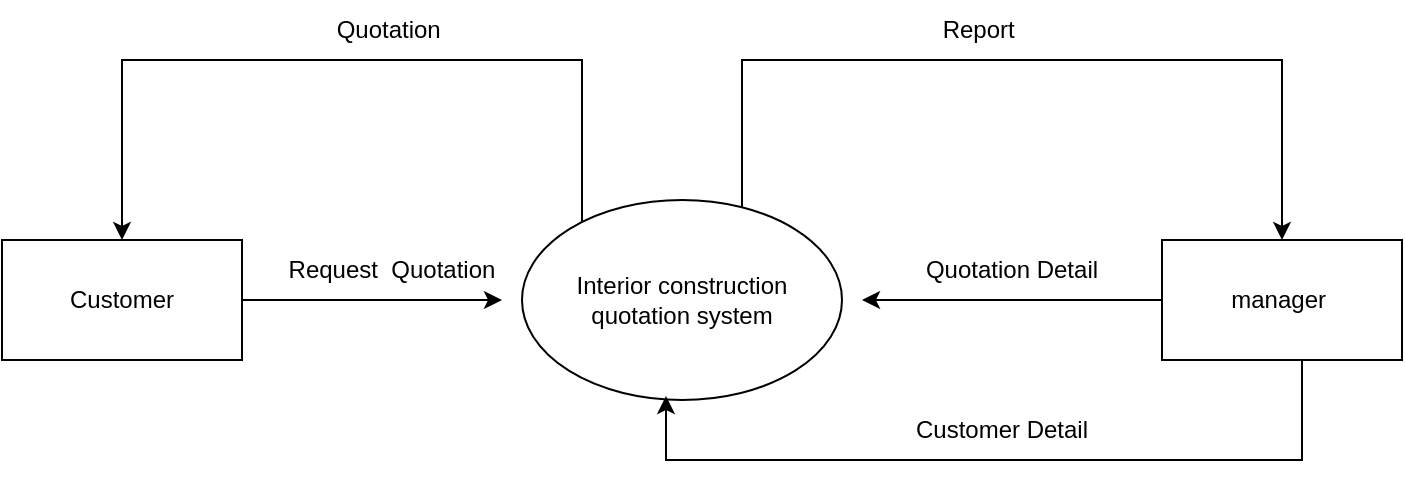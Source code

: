 <mxfile version="23.0.0" type="device">
  <diagram name="Page-1" id="Jal65PFalrPGV19ZeebX">
    <mxGraphModel dx="1290" dy="522" grid="1" gridSize="10" guides="1" tooltips="1" connect="1" arrows="1" fold="1" page="1" pageScale="1" pageWidth="827" pageHeight="1169" math="0" shadow="0">
      <root>
        <mxCell id="0" />
        <mxCell id="1" parent="0" />
        <mxCell id="eZHwIsCuT6wZb1w5amGO-12" style="edgeStyle=orthogonalEdgeStyle;rounded=0;orthogonalLoop=1;jettySize=auto;html=1;entryX=0.5;entryY=0;entryDx=0;entryDy=0;" edge="1" parent="1" source="eZHwIsCuT6wZb1w5amGO-1" target="eZHwIsCuT6wZb1w5amGO-4">
          <mxGeometry relative="1" as="geometry">
            <Array as="points">
              <mxPoint x="360" y="360" />
              <mxPoint x="130" y="360" />
            </Array>
          </mxGeometry>
        </mxCell>
        <mxCell id="eZHwIsCuT6wZb1w5amGO-16" style="edgeStyle=orthogonalEdgeStyle;rounded=0;orthogonalLoop=1;jettySize=auto;html=1;entryX=0.5;entryY=0;entryDx=0;entryDy=0;" edge="1" parent="1" source="eZHwIsCuT6wZb1w5amGO-1" target="eZHwIsCuT6wZb1w5amGO-3">
          <mxGeometry relative="1" as="geometry">
            <Array as="points">
              <mxPoint x="440" y="360" />
              <mxPoint x="710" y="360" />
            </Array>
          </mxGeometry>
        </mxCell>
        <mxCell id="eZHwIsCuT6wZb1w5amGO-1" value="Interior construction quotation system" style="ellipse;whiteSpace=wrap;html=1;" vertex="1" parent="1">
          <mxGeometry x="330" y="430" width="160" height="100" as="geometry" />
        </mxCell>
        <mxCell id="eZHwIsCuT6wZb1w5amGO-3" value="manager&amp;nbsp;" style="rounded=0;whiteSpace=wrap;html=1;" vertex="1" parent="1">
          <mxGeometry x="650" y="450" width="120" height="60" as="geometry" />
        </mxCell>
        <mxCell id="eZHwIsCuT6wZb1w5amGO-4" value="Customer" style="rounded=0;whiteSpace=wrap;html=1;" vertex="1" parent="1">
          <mxGeometry x="70" y="450" width="120" height="60" as="geometry" />
        </mxCell>
        <mxCell id="eZHwIsCuT6wZb1w5amGO-6" value="" style="endArrow=classic;html=1;rounded=0;exitX=1;exitY=0.5;exitDx=0;exitDy=0;entryX=1;entryY=1;entryDx=0;entryDy=0;" edge="1" parent="1" source="eZHwIsCuT6wZb1w5amGO-4" target="eZHwIsCuT6wZb1w5amGO-7">
          <mxGeometry width="50" height="50" relative="1" as="geometry">
            <mxPoint x="400" y="500" as="sourcePoint" />
            <mxPoint x="450" y="450" as="targetPoint" />
          </mxGeometry>
        </mxCell>
        <mxCell id="eZHwIsCuT6wZb1w5amGO-7" value="Request&amp;nbsp; Quotation" style="text;html=1;strokeColor=none;fillColor=none;align=center;verticalAlign=middle;whiteSpace=wrap;rounded=0;" vertex="1" parent="1">
          <mxGeometry x="210" y="450" width="110" height="30" as="geometry" />
        </mxCell>
        <mxCell id="eZHwIsCuT6wZb1w5amGO-8" value="" style="endArrow=classic;html=1;rounded=0;exitX=0;exitY=0.5;exitDx=0;exitDy=0;" edge="1" parent="1" source="eZHwIsCuT6wZb1w5amGO-3">
          <mxGeometry width="50" height="50" relative="1" as="geometry">
            <mxPoint x="400" y="500" as="sourcePoint" />
            <mxPoint x="500" y="480" as="targetPoint" />
          </mxGeometry>
        </mxCell>
        <mxCell id="eZHwIsCuT6wZb1w5amGO-9" value="Quotation Detail" style="text;html=1;strokeColor=none;fillColor=none;align=center;verticalAlign=middle;whiteSpace=wrap;rounded=0;" vertex="1" parent="1">
          <mxGeometry x="520" y="450" width="110" height="30" as="geometry" />
        </mxCell>
        <mxCell id="eZHwIsCuT6wZb1w5amGO-13" value="Quotation&amp;nbsp;" style="text;html=1;strokeColor=none;fillColor=none;align=center;verticalAlign=middle;whiteSpace=wrap;rounded=0;" vertex="1" parent="1">
          <mxGeometry x="235" y="330" width="60" height="30" as="geometry" />
        </mxCell>
        <mxCell id="eZHwIsCuT6wZb1w5amGO-14" style="edgeStyle=orthogonalEdgeStyle;rounded=0;orthogonalLoop=1;jettySize=auto;html=1;entryX=0.45;entryY=0.98;entryDx=0;entryDy=0;entryPerimeter=0;" edge="1" parent="1" source="eZHwIsCuT6wZb1w5amGO-3" target="eZHwIsCuT6wZb1w5amGO-1">
          <mxGeometry relative="1" as="geometry">
            <Array as="points">
              <mxPoint x="720" y="560" />
              <mxPoint x="402" y="560" />
            </Array>
          </mxGeometry>
        </mxCell>
        <mxCell id="eZHwIsCuT6wZb1w5amGO-15" value="Customer Detail" style="text;html=1;strokeColor=none;fillColor=none;align=center;verticalAlign=middle;whiteSpace=wrap;rounded=0;" vertex="1" parent="1">
          <mxGeometry x="520" y="530" width="100" height="30" as="geometry" />
        </mxCell>
        <mxCell id="eZHwIsCuT6wZb1w5amGO-17" value="Report&amp;nbsp;" style="text;html=1;strokeColor=none;fillColor=none;align=center;verticalAlign=middle;whiteSpace=wrap;rounded=0;" vertex="1" parent="1">
          <mxGeometry x="530" y="330" width="60" height="30" as="geometry" />
        </mxCell>
      </root>
    </mxGraphModel>
  </diagram>
</mxfile>
